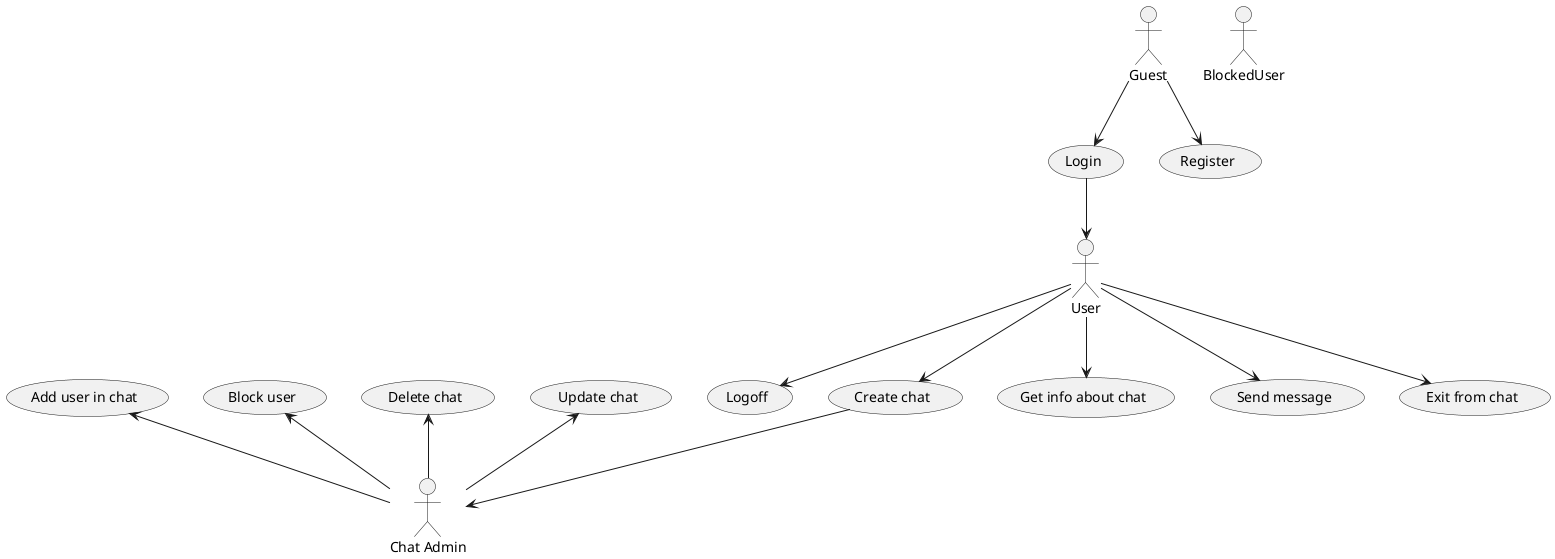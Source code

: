 @startuml
:Guest: as guest
:User: as user
:BlockedUser: as blocked_user
:Chat Admin: as admin



(Login) as login
(Register) as register
(Logoff) as logoff
(Create chat) as cchat
(Update chat) as uchat
(Delete chat) as dchat
(Block user) as buser
(Add user in chat) as auser
(Get info about chat) as info
(Send message) as send_message
(Exit from chat) as exit



guest-->login
login --> user
guest-->register
cchat --> admin

user -d-> logoff
user -d-> cchat
user -d-> info
user -d-> send_message
user -d-> exit
'user -d->
'user -d->


admin -u-> uchat
admin -u-> dchat
admin -u-> buser
admin -u-> auser
'admin -u->
'admin -u->

@enduml

